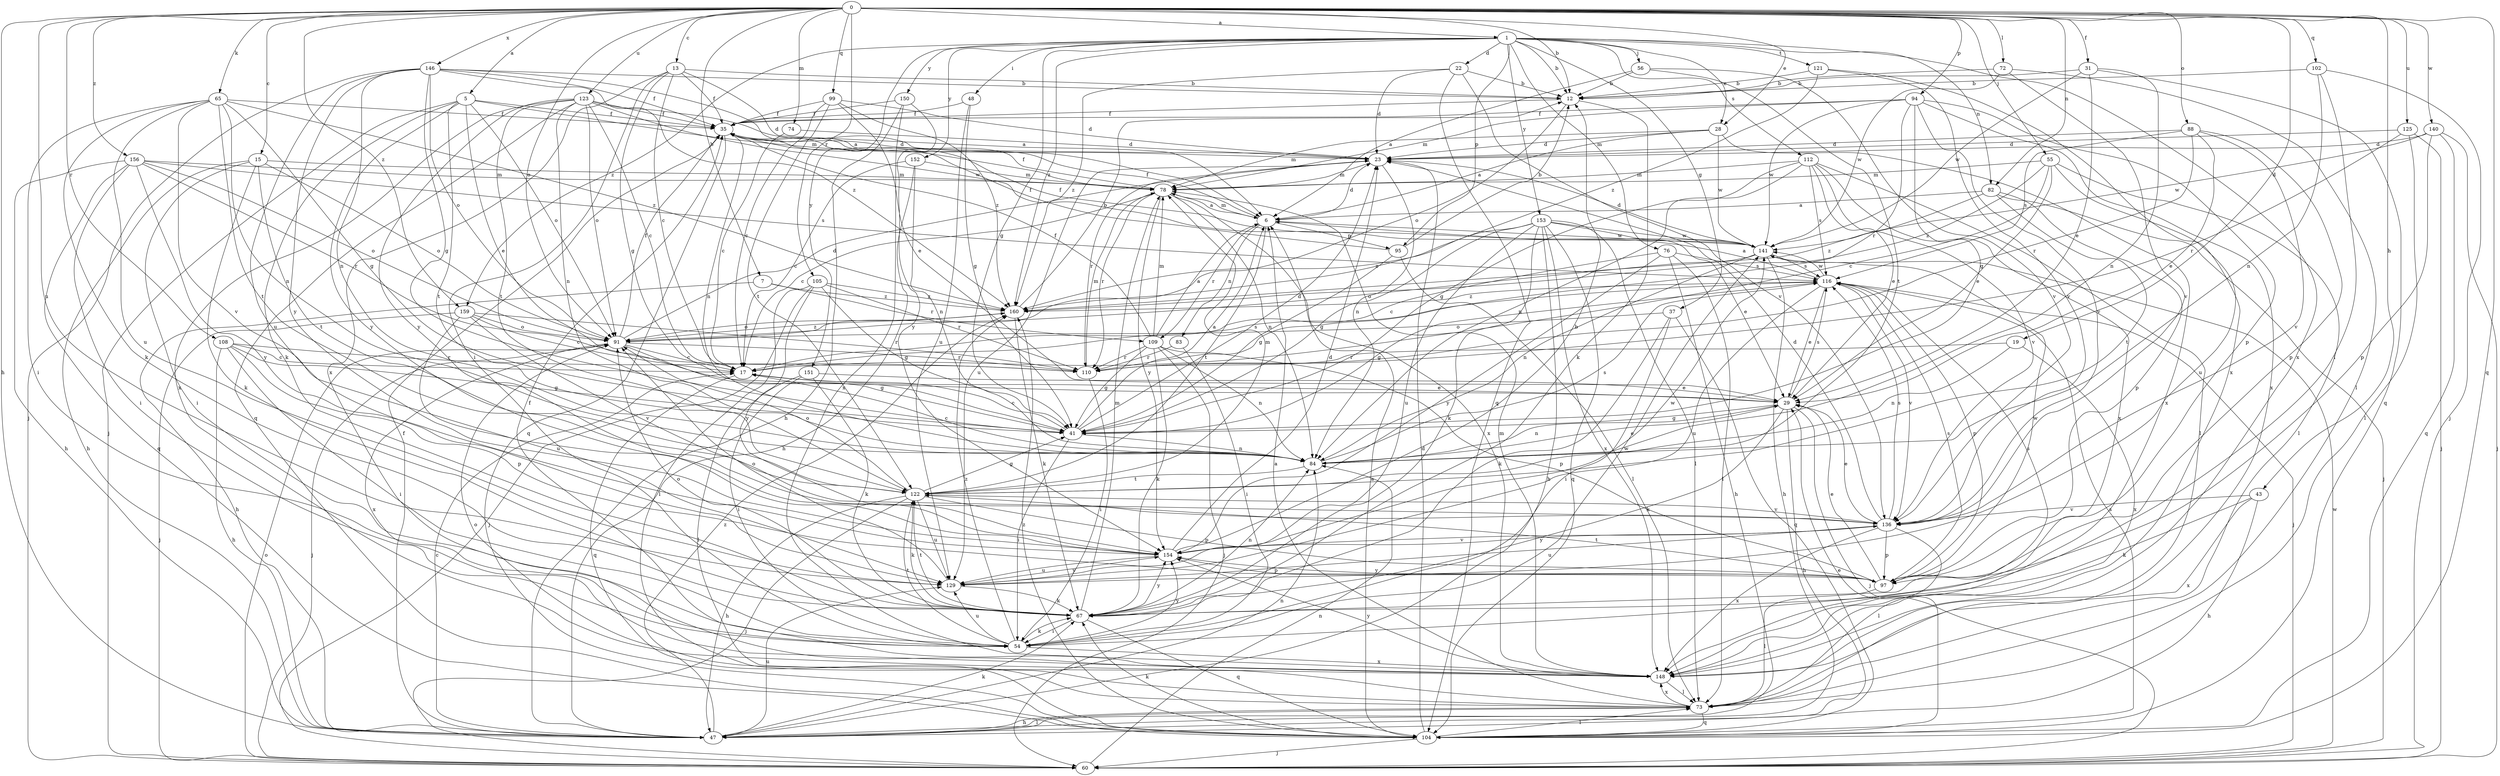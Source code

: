 strict digraph  {
0;
1;
5;
6;
7;
12;
13;
15;
17;
19;
22;
23;
28;
29;
31;
35;
37;
41;
43;
47;
48;
54;
55;
56;
60;
65;
67;
72;
73;
74;
76;
78;
82;
83;
84;
88;
91;
94;
95;
97;
99;
102;
104;
105;
108;
109;
110;
112;
116;
121;
122;
123;
125;
129;
136;
140;
141;
146;
148;
150;
151;
152;
153;
154;
156;
159;
160;
0 -> 1  [label=a];
0 -> 5  [label=a];
0 -> 7  [label=b];
0 -> 12  [label=b];
0 -> 13  [label=c];
0 -> 15  [label=c];
0 -> 19  [label=d];
0 -> 28  [label=e];
0 -> 31  [label=f];
0 -> 43  [label=h];
0 -> 47  [label=h];
0 -> 55  [label=j];
0 -> 65  [label=k];
0 -> 72  [label=l];
0 -> 74  [label=m];
0 -> 82  [label=n];
0 -> 88  [label=o];
0 -> 91  [label=o];
0 -> 94  [label=p];
0 -> 99  [label=q];
0 -> 102  [label=q];
0 -> 104  [label=q];
0 -> 105  [label=r];
0 -> 108  [label=r];
0 -> 123  [label=u];
0 -> 125  [label=u];
0 -> 129  [label=u];
0 -> 140  [label=w];
0 -> 146  [label=x];
0 -> 156  [label=z];
0 -> 159  [label=z];
1 -> 12  [label=b];
1 -> 22  [label=d];
1 -> 28  [label=e];
1 -> 37  [label=g];
1 -> 41  [label=g];
1 -> 48  [label=i];
1 -> 56  [label=j];
1 -> 76  [label=m];
1 -> 82  [label=n];
1 -> 95  [label=p];
1 -> 112  [label=s];
1 -> 121  [label=t];
1 -> 148  [label=x];
1 -> 150  [label=y];
1 -> 151  [label=y];
1 -> 152  [label=y];
1 -> 153  [label=y];
1 -> 159  [label=z];
1 -> 160  [label=z];
5 -> 29  [label=e];
5 -> 35  [label=f];
5 -> 60  [label=j];
5 -> 67  [label=k];
5 -> 78  [label=m];
5 -> 91  [label=o];
5 -> 122  [label=t];
5 -> 154  [label=y];
6 -> 23  [label=d];
6 -> 35  [label=f];
6 -> 78  [label=m];
6 -> 83  [label=n];
6 -> 95  [label=p];
6 -> 109  [label=r];
6 -> 122  [label=t];
6 -> 141  [label=w];
7 -> 47  [label=h];
7 -> 109  [label=r];
7 -> 160  [label=z];
12 -> 35  [label=f];
12 -> 67  [label=k];
12 -> 91  [label=o];
13 -> 6  [label=a];
13 -> 12  [label=b];
13 -> 17  [label=c];
13 -> 35  [label=f];
13 -> 41  [label=g];
13 -> 54  [label=i];
13 -> 148  [label=x];
15 -> 47  [label=h];
15 -> 54  [label=i];
15 -> 67  [label=k];
15 -> 78  [label=m];
15 -> 91  [label=o];
15 -> 122  [label=t];
17 -> 29  [label=e];
17 -> 104  [label=q];
17 -> 116  [label=s];
19 -> 84  [label=n];
19 -> 110  [label=r];
19 -> 148  [label=x];
22 -> 12  [label=b];
22 -> 23  [label=d];
22 -> 104  [label=q];
22 -> 136  [label=v];
22 -> 160  [label=z];
23 -> 78  [label=m];
23 -> 84  [label=n];
23 -> 110  [label=r];
23 -> 129  [label=u];
28 -> 6  [label=a];
28 -> 23  [label=d];
28 -> 78  [label=m];
28 -> 141  [label=w];
28 -> 148  [label=x];
29 -> 41  [label=g];
29 -> 47  [label=h];
29 -> 60  [label=j];
29 -> 67  [label=k];
29 -> 84  [label=n];
29 -> 116  [label=s];
31 -> 12  [label=b];
31 -> 29  [label=e];
31 -> 84  [label=n];
31 -> 104  [label=q];
31 -> 141  [label=w];
35 -> 23  [label=d];
35 -> 84  [label=n];
35 -> 104  [label=q];
37 -> 54  [label=i];
37 -> 67  [label=k];
37 -> 91  [label=o];
37 -> 104  [label=q];
41 -> 6  [label=a];
41 -> 17  [label=c];
41 -> 23  [label=d];
41 -> 54  [label=i];
41 -> 84  [label=n];
43 -> 47  [label=h];
43 -> 67  [label=k];
43 -> 136  [label=v];
43 -> 148  [label=x];
47 -> 17  [label=c];
47 -> 35  [label=f];
47 -> 67  [label=k];
47 -> 73  [label=l];
47 -> 84  [label=n];
47 -> 129  [label=u];
47 -> 160  [label=z];
48 -> 35  [label=f];
48 -> 41  [label=g];
48 -> 129  [label=u];
54 -> 67  [label=k];
54 -> 122  [label=t];
54 -> 129  [label=u];
54 -> 141  [label=w];
54 -> 148  [label=x];
54 -> 154  [label=y];
54 -> 160  [label=z];
55 -> 17  [label=c];
55 -> 29  [label=e];
55 -> 73  [label=l];
55 -> 78  [label=m];
55 -> 129  [label=u];
55 -> 160  [label=z];
56 -> 6  [label=a];
56 -> 12  [label=b];
56 -> 122  [label=t];
56 -> 136  [label=v];
60 -> 84  [label=n];
60 -> 91  [label=o];
60 -> 141  [label=w];
65 -> 35  [label=f];
65 -> 41  [label=g];
65 -> 54  [label=i];
65 -> 67  [label=k];
65 -> 84  [label=n];
65 -> 122  [label=t];
65 -> 129  [label=u];
65 -> 136  [label=v];
65 -> 160  [label=z];
67 -> 54  [label=i];
67 -> 78  [label=m];
67 -> 84  [label=n];
67 -> 91  [label=o];
67 -> 104  [label=q];
67 -> 116  [label=s];
67 -> 122  [label=t];
67 -> 154  [label=y];
72 -> 12  [label=b];
72 -> 73  [label=l];
72 -> 136  [label=v];
72 -> 141  [label=w];
73 -> 6  [label=a];
73 -> 47  [label=h];
73 -> 91  [label=o];
73 -> 104  [label=q];
73 -> 148  [label=x];
74 -> 17  [label=c];
74 -> 23  [label=d];
76 -> 17  [label=c];
76 -> 47  [label=h];
76 -> 73  [label=l];
76 -> 116  [label=s];
76 -> 154  [label=y];
78 -> 6  [label=a];
78 -> 17  [label=c];
78 -> 35  [label=f];
78 -> 84  [label=n];
78 -> 110  [label=r];
78 -> 148  [label=x];
78 -> 154  [label=y];
82 -> 6  [label=a];
82 -> 60  [label=j];
82 -> 97  [label=p];
82 -> 122  [label=t];
82 -> 160  [label=z];
83 -> 54  [label=i];
83 -> 110  [label=r];
84 -> 17  [label=c];
84 -> 29  [label=e];
84 -> 116  [label=s];
84 -> 122  [label=t];
88 -> 23  [label=d];
88 -> 29  [label=e];
88 -> 97  [label=p];
88 -> 110  [label=r];
88 -> 116  [label=s];
88 -> 136  [label=v];
91 -> 17  [label=c];
91 -> 23  [label=d];
91 -> 35  [label=f];
91 -> 41  [label=g];
91 -> 60  [label=j];
91 -> 110  [label=r];
91 -> 148  [label=x];
91 -> 160  [label=z];
94 -> 35  [label=f];
94 -> 41  [label=g];
94 -> 78  [label=m];
94 -> 97  [label=p];
94 -> 110  [label=r];
94 -> 136  [label=v];
94 -> 141  [label=w];
94 -> 148  [label=x];
95 -> 12  [label=b];
95 -> 35  [label=f];
95 -> 41  [label=g];
95 -> 73  [label=l];
97 -> 29  [label=e];
97 -> 73  [label=l];
97 -> 116  [label=s];
97 -> 122  [label=t];
97 -> 141  [label=w];
97 -> 154  [label=y];
99 -> 17  [label=c];
99 -> 23  [label=d];
99 -> 29  [label=e];
99 -> 35  [label=f];
99 -> 122  [label=t];
99 -> 160  [label=z];
102 -> 12  [label=b];
102 -> 54  [label=i];
102 -> 60  [label=j];
102 -> 84  [label=n];
104 -> 6  [label=a];
104 -> 23  [label=d];
104 -> 29  [label=e];
104 -> 60  [label=j];
104 -> 67  [label=k];
104 -> 73  [label=l];
104 -> 116  [label=s];
104 -> 160  [label=z];
105 -> 41  [label=g];
105 -> 60  [label=j];
105 -> 73  [label=l];
105 -> 110  [label=r];
105 -> 154  [label=y];
105 -> 160  [label=z];
108 -> 17  [label=c];
108 -> 41  [label=g];
108 -> 47  [label=h];
108 -> 54  [label=i];
108 -> 97  [label=p];
108 -> 110  [label=r];
109 -> 6  [label=a];
109 -> 35  [label=f];
109 -> 41  [label=g];
109 -> 60  [label=j];
109 -> 67  [label=k];
109 -> 78  [label=m];
109 -> 84  [label=n];
109 -> 97  [label=p];
109 -> 110  [label=r];
110 -> 54  [label=i];
110 -> 78  [label=m];
112 -> 29  [label=e];
112 -> 41  [label=g];
112 -> 73  [label=l];
112 -> 78  [label=m];
112 -> 84  [label=n];
112 -> 116  [label=s];
112 -> 136  [label=v];
112 -> 148  [label=x];
116 -> 6  [label=a];
116 -> 29  [label=e];
116 -> 41  [label=g];
116 -> 60  [label=j];
116 -> 97  [label=p];
116 -> 129  [label=u];
116 -> 136  [label=v];
116 -> 141  [label=w];
116 -> 160  [label=z];
121 -> 12  [label=b];
121 -> 136  [label=v];
121 -> 148  [label=x];
121 -> 160  [label=z];
122 -> 41  [label=g];
122 -> 47  [label=h];
122 -> 60  [label=j];
122 -> 67  [label=k];
122 -> 78  [label=m];
122 -> 91  [label=o];
122 -> 97  [label=p];
122 -> 129  [label=u];
122 -> 136  [label=v];
123 -> 17  [label=c];
123 -> 23  [label=d];
123 -> 35  [label=f];
123 -> 84  [label=n];
123 -> 91  [label=o];
123 -> 104  [label=q];
123 -> 122  [label=t];
123 -> 141  [label=w];
123 -> 148  [label=x];
123 -> 154  [label=y];
125 -> 23  [label=d];
125 -> 60  [label=j];
125 -> 73  [label=l];
125 -> 110  [label=r];
129 -> 67  [label=k];
129 -> 91  [label=o];
129 -> 154  [label=y];
136 -> 23  [label=d];
136 -> 29  [label=e];
136 -> 73  [label=l];
136 -> 97  [label=p];
136 -> 116  [label=s];
136 -> 129  [label=u];
136 -> 148  [label=x];
136 -> 154  [label=y];
140 -> 23  [label=d];
140 -> 60  [label=j];
140 -> 97  [label=p];
140 -> 104  [label=q];
140 -> 141  [label=w];
141 -> 23  [label=d];
141 -> 35  [label=f];
141 -> 47  [label=h];
141 -> 84  [label=n];
141 -> 91  [label=o];
141 -> 116  [label=s];
146 -> 6  [label=a];
146 -> 12  [label=b];
146 -> 35  [label=f];
146 -> 41  [label=g];
146 -> 60  [label=j];
146 -> 84  [label=n];
146 -> 91  [label=o];
146 -> 129  [label=u];
146 -> 154  [label=y];
146 -> 160  [label=z];
148 -> 35  [label=f];
148 -> 73  [label=l];
148 -> 78  [label=m];
148 -> 154  [label=y];
150 -> 35  [label=f];
150 -> 47  [label=h];
150 -> 148  [label=x];
150 -> 154  [label=y];
151 -> 29  [label=e];
151 -> 54  [label=i];
151 -> 67  [label=k];
151 -> 73  [label=l];
152 -> 17  [label=c];
152 -> 47  [label=h];
152 -> 78  [label=m];
152 -> 84  [label=n];
153 -> 29  [label=e];
153 -> 41  [label=g];
153 -> 47  [label=h];
153 -> 67  [label=k];
153 -> 73  [label=l];
153 -> 104  [label=q];
153 -> 129  [label=u];
153 -> 141  [label=w];
153 -> 148  [label=x];
153 -> 160  [label=z];
154 -> 12  [label=b];
154 -> 23  [label=d];
154 -> 97  [label=p];
154 -> 129  [label=u];
154 -> 136  [label=v];
154 -> 141  [label=w];
156 -> 47  [label=h];
156 -> 54  [label=i];
156 -> 78  [label=m];
156 -> 91  [label=o];
156 -> 104  [label=q];
156 -> 110  [label=r];
156 -> 116  [label=s];
156 -> 154  [label=y];
159 -> 17  [label=c];
159 -> 60  [label=j];
159 -> 91  [label=o];
159 -> 110  [label=r];
159 -> 129  [label=u];
159 -> 136  [label=v];
160 -> 12  [label=b];
160 -> 67  [label=k];
160 -> 91  [label=o];
}
